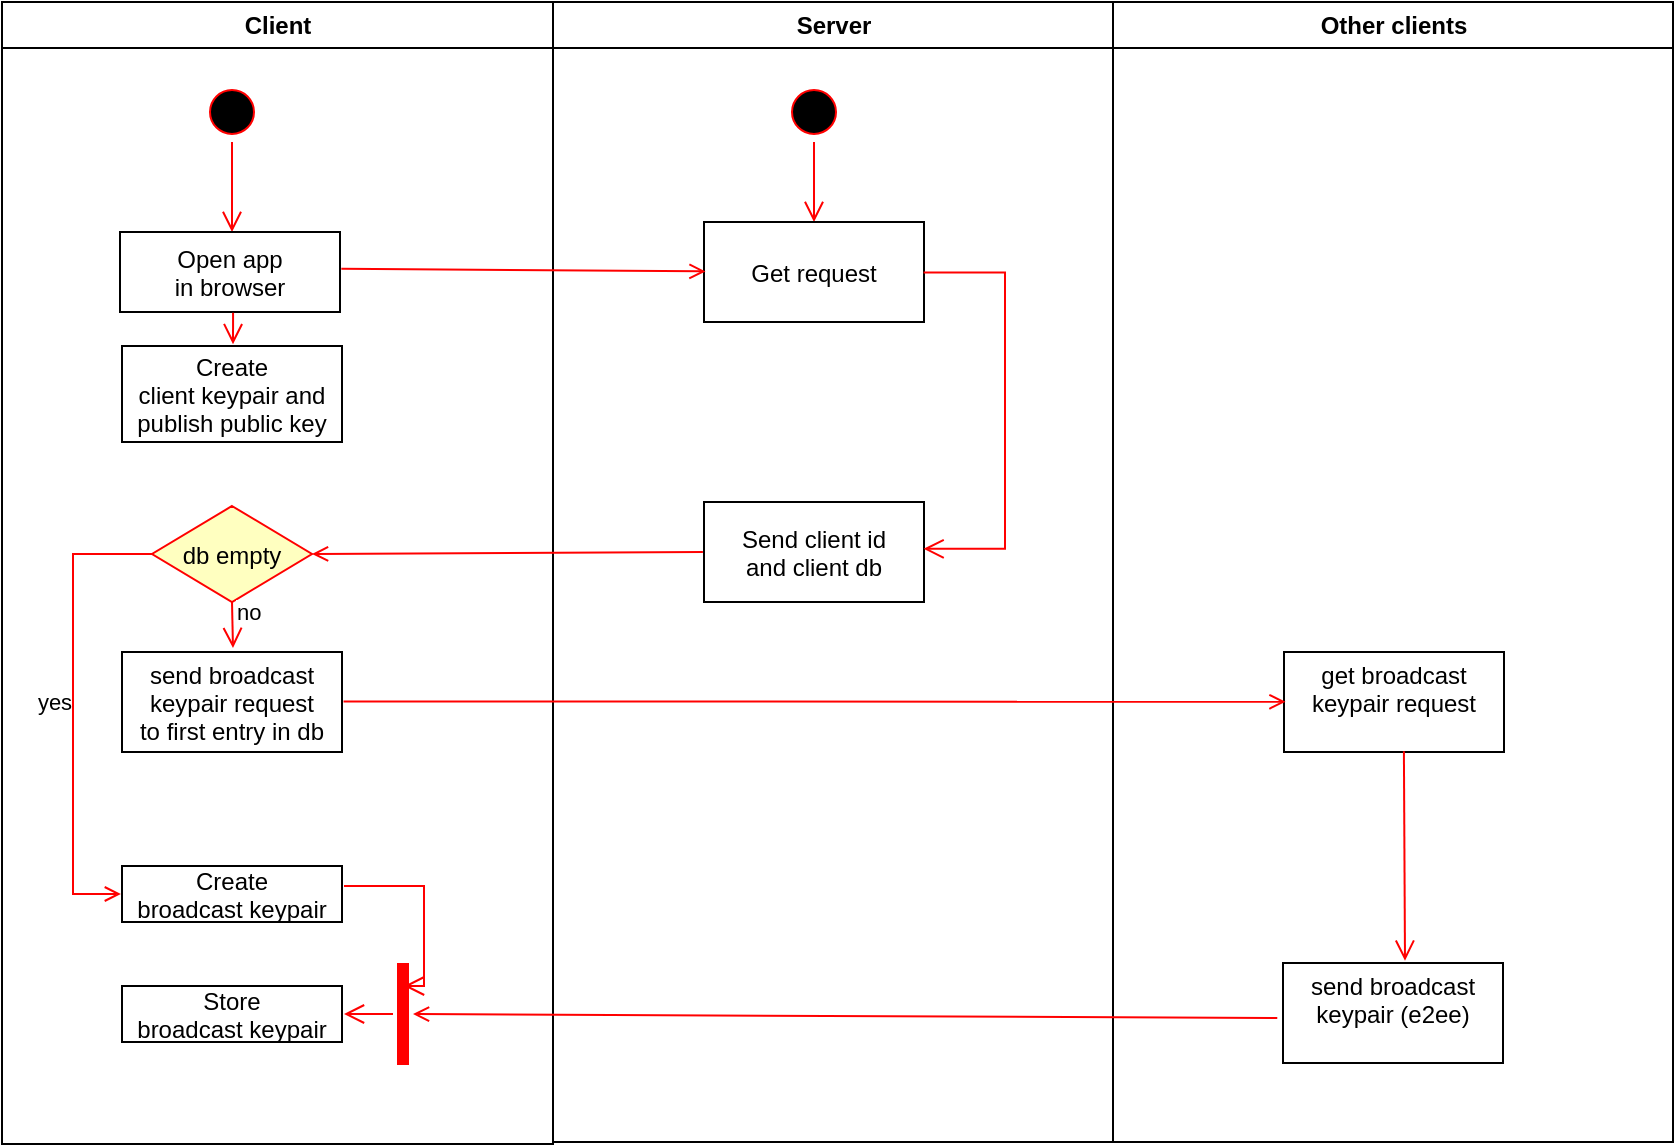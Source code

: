 <mxfile version="20.5.3" type="github">
  <diagram name="Page-1" id="e7e014a7-5840-1c2e-5031-d8a46d1fe8dd">
    <mxGraphModel dx="1354" dy="691" grid="1" gridSize="10" guides="1" tooltips="1" connect="1" arrows="1" fold="1" page="1" pageScale="1" pageWidth="1169" pageHeight="826" background="none" math="0" shadow="0">
      <root>
        <mxCell id="0" />
        <mxCell id="1" parent="0" />
        <mxCell id="2" value="Client" style="swimlane;whiteSpace=wrap" parent="1" vertex="1">
          <mxGeometry x="169" y="128" width="275.5" height="571" as="geometry" />
        </mxCell>
        <mxCell id="5" value="" style="ellipse;shape=startState;fillColor=#000000;strokeColor=#ff0000;" parent="2" vertex="1">
          <mxGeometry x="100" y="40" width="30" height="30" as="geometry" />
        </mxCell>
        <mxCell id="6" value="" style="edgeStyle=elbowEdgeStyle;elbow=horizontal;verticalAlign=bottom;endArrow=open;endSize=8;strokeColor=#FF0000;endFill=1;rounded=0" parent="2" source="5" target="7" edge="1">
          <mxGeometry x="100" y="40" as="geometry">
            <mxPoint x="115" y="110" as="targetPoint" />
          </mxGeometry>
        </mxCell>
        <mxCell id="7" value="Open app &#xa;in browser" style="" parent="2" vertex="1">
          <mxGeometry x="59" y="115" width="110" height="40" as="geometry" />
        </mxCell>
        <mxCell id="10" value="send broadcast &#xa;keypair request &#xa;to first entry in db" style="" parent="2" vertex="1">
          <mxGeometry x="60" y="325" width="110" height="50" as="geometry" />
        </mxCell>
        <mxCell id="_lHxIt8Jbge4oghGbJTy-41" value="db empty" style="rhombus;fillColor=#ffffc0;strokeColor=#ff0000;" vertex="1" parent="2">
          <mxGeometry x="75" y="252" width="80" height="48" as="geometry" />
        </mxCell>
        <mxCell id="_lHxIt8Jbge4oghGbJTy-42" value="no" style="edgeStyle=elbowEdgeStyle;elbow=horizontal;align=left;verticalAlign=top;endArrow=open;endSize=8;strokeColor=#FF0000;endFill=1;rounded=0;exitX=0.5;exitY=1;exitDx=0;exitDy=0;" edge="1" parent="2" source="_lHxIt8Jbge4oghGbJTy-41">
          <mxGeometry x="-0.957" y="-8" relative="1" as="geometry">
            <mxPoint x="115.5" y="323" as="targetPoint" />
            <mxPoint x="114.5" y="270" as="sourcePoint" />
            <mxPoint x="8" y="-8" as="offset" />
          </mxGeometry>
        </mxCell>
        <mxCell id="_lHxIt8Jbge4oghGbJTy-45" value="" style="edgeStyle=elbowEdgeStyle;elbow=horizontal;verticalAlign=bottom;endArrow=open;endSize=8;strokeColor=#FF0000;endFill=1;rounded=0;exitX=0.514;exitY=1.01;exitDx=0;exitDy=0;exitPerimeter=0;entryX=0.501;entryY=-0.019;entryDx=0;entryDy=0;entryPerimeter=0;" edge="1" parent="2" source="7" target="_lHxIt8Jbge4oghGbJTy-46">
          <mxGeometry x="-65" y="2" as="geometry">
            <mxPoint x="115.5" y="182" as="targetPoint" />
            <mxPoint x="115.5" y="162" as="sourcePoint" />
          </mxGeometry>
        </mxCell>
        <mxCell id="_lHxIt8Jbge4oghGbJTy-46" value="Create &#xa;client keypair and &#xa;publish public key" style="" vertex="1" parent="2">
          <mxGeometry x="60" y="172" width="110" height="48" as="geometry" />
        </mxCell>
        <mxCell id="_lHxIt8Jbge4oghGbJTy-47" value="Create &#xa;broadcast keypair" style="" vertex="1" parent="2">
          <mxGeometry x="60" y="432" width="110" height="28" as="geometry" />
        </mxCell>
        <mxCell id="_lHxIt8Jbge4oghGbJTy-48" value="" style="endArrow=open;strokeColor=#FF0000;endFill=1;rounded=0;entryX=-0.005;entryY=0.5;entryDx=0;entryDy=0;exitX=0;exitY=0.5;exitDx=0;exitDy=0;entryPerimeter=0;" edge="1" parent="2" source="_lHxIt8Jbge4oghGbJTy-41" target="_lHxIt8Jbge4oghGbJTy-47">
          <mxGeometry relative="1" as="geometry">
            <mxPoint x="69.95" y="272" as="sourcePoint" />
            <mxPoint x="-74.5" y="303" as="targetPoint" />
            <Array as="points">
              <mxPoint x="35.5" y="276" />
              <mxPoint x="35.5" y="446" />
            </Array>
          </mxGeometry>
        </mxCell>
        <mxCell id="_lHxIt8Jbge4oghGbJTy-49" value="&lt;div&gt;yes&lt;/div&gt;" style="edgeLabel;html=1;align=center;verticalAlign=middle;resizable=0;points=[];" vertex="1" connectable="0" parent="_lHxIt8Jbge4oghGbJTy-48">
          <mxGeometry x="0.332" relative="1" as="geometry">
            <mxPoint x="-10" y="-42" as="offset" />
          </mxGeometry>
        </mxCell>
        <mxCell id="_lHxIt8Jbge4oghGbJTy-51" value="Store&#xa;broadcast keypair" style="" vertex="1" parent="2">
          <mxGeometry x="60" y="492" width="110" height="28" as="geometry" />
        </mxCell>
        <mxCell id="_lHxIt8Jbge4oghGbJTy-52" value="" style="shape=line;html=1;strokeWidth=6;strokeColor=#ff0000;direction=south;" vertex="1" parent="2">
          <mxGeometry x="195.5" y="480.5" width="10" height="51" as="geometry" />
        </mxCell>
        <mxCell id="_lHxIt8Jbge4oghGbJTy-56" value="" style="edgeStyle=elbowEdgeStyle;elbow=horizontal;verticalAlign=bottom;endArrow=open;endSize=8;strokeColor=#FF0000;endFill=1;rounded=0;" edge="1" parent="2">
          <mxGeometry x="-138.5" y="184" as="geometry">
            <mxPoint x="201" y="492" as="targetPoint" />
            <mxPoint x="171" y="442" as="sourcePoint" />
            <Array as="points">
              <mxPoint x="211" y="432" />
            </Array>
          </mxGeometry>
        </mxCell>
        <mxCell id="3" value="Server" style="swimlane;whiteSpace=wrap" parent="1" vertex="1">
          <mxGeometry x="444.5" y="128" width="280" height="570" as="geometry" />
        </mxCell>
        <mxCell id="13" value="" style="ellipse;shape=startState;fillColor=#000000;strokeColor=#ff0000;" parent="3" vertex="1">
          <mxGeometry x="115.5" y="40" width="30" height="30" as="geometry" />
        </mxCell>
        <mxCell id="14" value="" style="edgeStyle=elbowEdgeStyle;elbow=horizontal;verticalAlign=bottom;endArrow=open;endSize=8;strokeColor=#FF0000;endFill=1;rounded=0" parent="3" source="13" target="15" edge="1">
          <mxGeometry x="40" y="20" as="geometry">
            <mxPoint x="55" y="90" as="targetPoint" />
          </mxGeometry>
        </mxCell>
        <mxCell id="15" value="Get request" style="" parent="3" vertex="1">
          <mxGeometry x="75.5" y="110" width="110" height="50" as="geometry" />
        </mxCell>
        <mxCell id="16" value="Send client id &#xa;and client db" style="" parent="3" vertex="1">
          <mxGeometry x="75.5" y="250" width="110" height="50" as="geometry" />
        </mxCell>
        <mxCell id="_lHxIt8Jbge4oghGbJTy-62" value="" style="edgeStyle=elbowEdgeStyle;elbow=horizontal;verticalAlign=bottom;endArrow=open;endSize=8;strokeColor=#FF0000;endFill=1;rounded=0;exitX=0.998;exitY=0.506;exitDx=0;exitDy=0;exitPerimeter=0;entryX=0.998;entryY=0.468;entryDx=0;entryDy=0;entryPerimeter=0;" edge="1" parent="3" source="15" target="16">
          <mxGeometry x="-219.33" y="-121.4" as="geometry">
            <mxPoint x="195.5" y="272" as="targetPoint" />
            <mxPoint x="130.21" y="160" as="sourcePoint" />
            <Array as="points">
              <mxPoint x="226" y="202" />
            </Array>
          </mxGeometry>
        </mxCell>
        <mxCell id="4" value="Other clients" style="swimlane;whiteSpace=wrap" parent="1" vertex="1">
          <mxGeometry x="724.5" y="128" width="280" height="570" as="geometry" />
        </mxCell>
        <mxCell id="18" value="get broadcast &#xa;keypair request&#xa;" style="" parent="4" vertex="1">
          <mxGeometry x="85.5" y="325" width="110" height="50" as="geometry" />
        </mxCell>
        <mxCell id="_lHxIt8Jbge4oghGbJTy-59" value="send broadcast&#xa;keypair (e2ee)&#xa;" style="" vertex="1" parent="4">
          <mxGeometry x="85" y="480.5" width="110" height="50" as="geometry" />
        </mxCell>
        <mxCell id="_lHxIt8Jbge4oghGbJTy-61" value="" style="edgeStyle=elbowEdgeStyle;elbow=horizontal;verticalAlign=bottom;endArrow=open;endSize=8;strokeColor=#FF0000;endFill=1;rounded=0;exitX=0.545;exitY=0.993;exitDx=0;exitDy=0;exitPerimeter=0;entryX=0.556;entryY=-0.023;entryDx=0;entryDy=0;entryPerimeter=0;" edge="1" parent="4" source="18" target="_lHxIt8Jbge4oghGbJTy-59">
          <mxGeometry x="-779.5" y="-116" as="geometry">
            <mxPoint x="-430" y="192" as="targetPoint" />
            <mxPoint x="-429.96" y="165.4" as="sourcePoint" />
            <Array as="points">
              <mxPoint x="146" y="422" />
            </Array>
          </mxGeometry>
        </mxCell>
        <mxCell id="20" value="" style="endArrow=open;strokeColor=#FF0000;endFill=1;rounded=0;exitX=1.007;exitY=0.494;exitDx=0;exitDy=0;exitPerimeter=0;entryX=0.007;entryY=0.498;entryDx=0;entryDy=0;entryPerimeter=0;" parent="1" source="10" target="18" edge="1">
          <mxGeometry relative="1" as="geometry">
            <mxPoint x="340" y="478" as="sourcePoint" />
            <mxPoint x="460" y="478" as="targetPoint" />
          </mxGeometry>
        </mxCell>
        <mxCell id="9" value="" style="endArrow=open;strokeColor=#FF0000;endFill=1;rounded=0;entryX=0.007;entryY=0.494;entryDx=0;entryDy=0;entryPerimeter=0;exitX=1.006;exitY=0.459;exitDx=0;exitDy=0;exitPerimeter=0;" parent="1" source="7" target="15" edge="1">
          <mxGeometry relative="1" as="geometry">
            <mxPoint x="340" y="263" as="sourcePoint" />
          </mxGeometry>
        </mxCell>
        <mxCell id="11" value="" style="endArrow=open;strokeColor=#FF0000;endFill=1;rounded=0;entryX=1;entryY=0.5;entryDx=0;entryDy=0;exitX=-0.005;exitY=0.5;exitDx=0;exitDy=0;exitPerimeter=0;" parent="1" source="16" target="_lHxIt8Jbge4oghGbJTy-41" edge="1">
          <mxGeometry relative="1" as="geometry">
            <mxPoint x="470" y="373" as="sourcePoint" />
            <mxPoint x="334.5" y="373" as="targetPoint" />
            <Array as="points" />
          </mxGeometry>
        </mxCell>
        <mxCell id="_lHxIt8Jbge4oghGbJTy-58" value="" style="edgeStyle=elbowEdgeStyle;elbow=horizontal;verticalAlign=bottom;endArrow=open;endSize=8;strokeColor=#FF0000;endFill=1;rounded=0;" edge="1" parent="1" source="_lHxIt8Jbge4oghGbJTy-52">
          <mxGeometry x="-35" y="32" as="geometry">
            <mxPoint x="340" y="634" as="targetPoint" />
            <mxPoint x="314.54" y="313.4" as="sourcePoint" />
          </mxGeometry>
        </mxCell>
        <mxCell id="_lHxIt8Jbge4oghGbJTy-60" value="" style="endArrow=open;strokeColor=#FF0000;endFill=1;rounded=0;exitX=-0.026;exitY=0.55;exitDx=0;exitDy=0;exitPerimeter=0;" edge="1" parent="1" source="_lHxIt8Jbge4oghGbJTy-59" target="_lHxIt8Jbge4oghGbJTy-52">
          <mxGeometry relative="1" as="geometry">
            <mxPoint x="380" y="570.0" as="sourcePoint" />
            <mxPoint x="851.0" y="570.2" as="targetPoint" />
          </mxGeometry>
        </mxCell>
      </root>
    </mxGraphModel>
  </diagram>
</mxfile>
